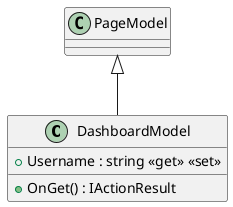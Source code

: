@startuml
class DashboardModel {
    + Username : string <<get>> <<set>>
    + OnGet() : IActionResult
}
PageModel <|-- DashboardModel
@enduml
